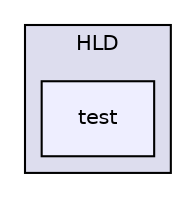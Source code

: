 digraph "/home/hari/GSOC/boost_1_67_0/boost/Advanced-Intrusive-master/HLD/test" {
  compound=true
  node [ fontsize="10", fontname="Helvetica"];
  edge [ labelfontsize="10", labelfontname="Helvetica"];
  subgraph clusterdir_139a054fa13de27087bdcac6f38a2cf5 {
    graph [ bgcolor="#ddddee", pencolor="black", label="HLD" fontname="Helvetica", fontsize="10", URL="dir_139a054fa13de27087bdcac6f38a2cf5.html"]
  dir_2ef7ce8495f9ef9ad07d1f4a14739513 [shape=box, label="test", style="filled", fillcolor="#eeeeff", pencolor="black", URL="dir_2ef7ce8495f9ef9ad07d1f4a14739513.html"];
  }
}

